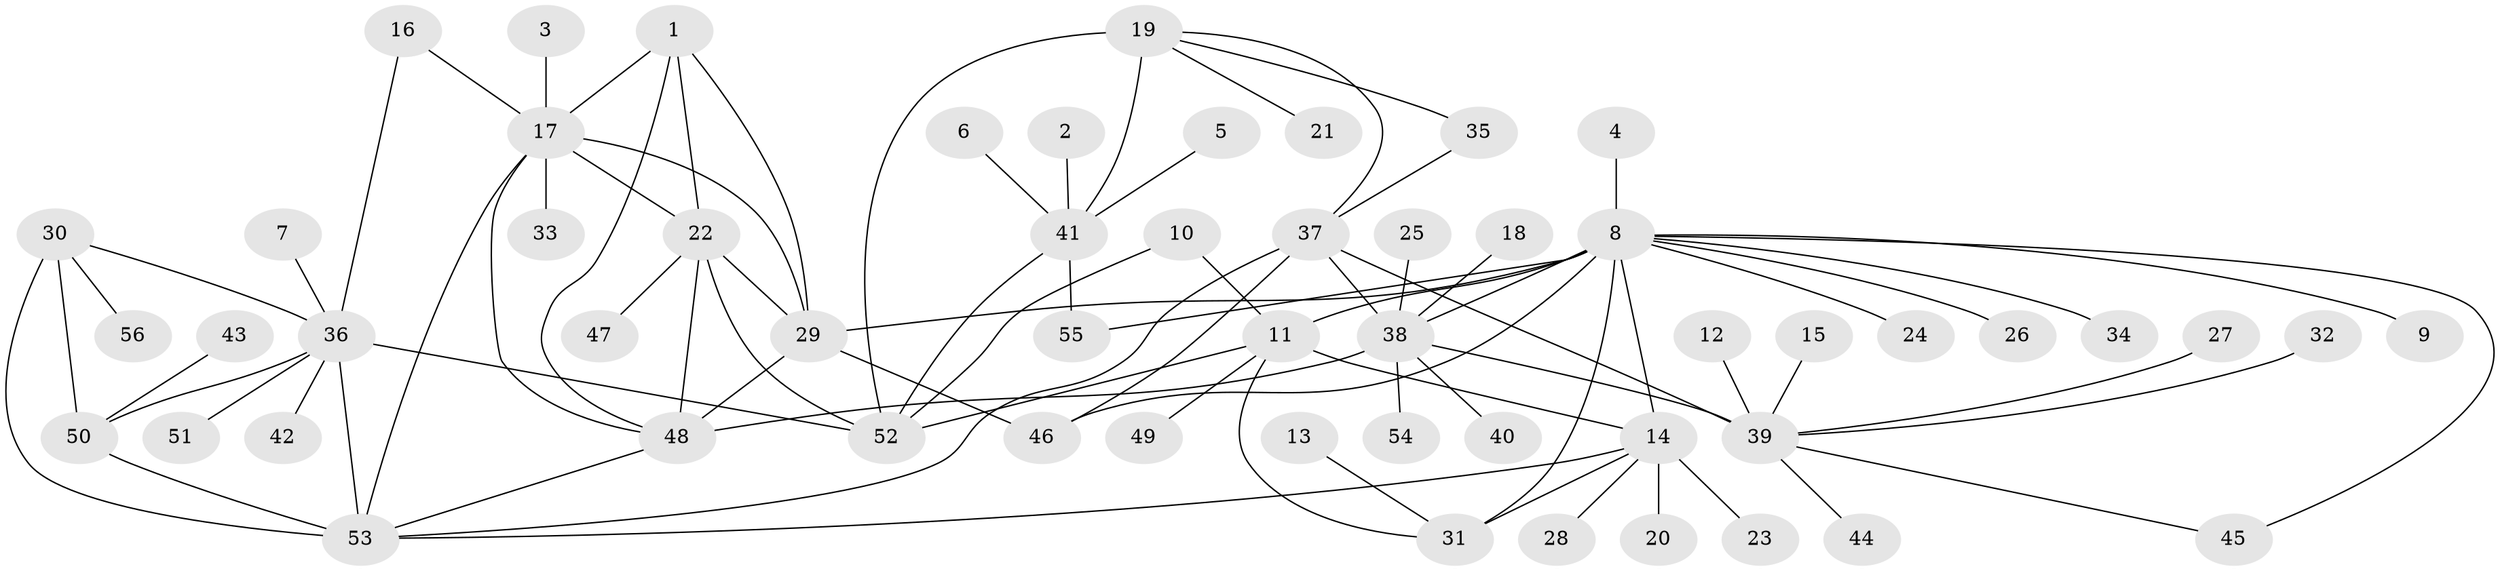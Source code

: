 // original degree distribution, {10: 0.03571428571428571, 11: 0.017857142857142856, 5: 0.026785714285714284, 6: 0.05357142857142857, 9: 0.017857142857142856, 7: 0.026785714285714284, 8: 0.03571428571428571, 17: 0.008928571428571428, 2: 0.14285714285714285, 1: 0.5892857142857143, 3: 0.044642857142857144}
// Generated by graph-tools (version 1.1) at 2025/02/03/09/25 03:02:51]
// undirected, 56 vertices, 83 edges
graph export_dot {
graph [start="1"]
  node [color=gray90,style=filled];
  1;
  2;
  3;
  4;
  5;
  6;
  7;
  8;
  9;
  10;
  11;
  12;
  13;
  14;
  15;
  16;
  17;
  18;
  19;
  20;
  21;
  22;
  23;
  24;
  25;
  26;
  27;
  28;
  29;
  30;
  31;
  32;
  33;
  34;
  35;
  36;
  37;
  38;
  39;
  40;
  41;
  42;
  43;
  44;
  45;
  46;
  47;
  48;
  49;
  50;
  51;
  52;
  53;
  54;
  55;
  56;
  1 -- 17 [weight=1.0];
  1 -- 22 [weight=1.0];
  1 -- 29 [weight=1.0];
  1 -- 48 [weight=1.0];
  2 -- 41 [weight=1.0];
  3 -- 17 [weight=1.0];
  4 -- 8 [weight=1.0];
  5 -- 41 [weight=1.0];
  6 -- 41 [weight=1.0];
  7 -- 36 [weight=1.0];
  8 -- 9 [weight=1.0];
  8 -- 11 [weight=1.0];
  8 -- 14 [weight=1.0];
  8 -- 24 [weight=1.0];
  8 -- 26 [weight=1.0];
  8 -- 29 [weight=1.0];
  8 -- 31 [weight=2.0];
  8 -- 34 [weight=1.0];
  8 -- 38 [weight=1.0];
  8 -- 45 [weight=1.0];
  8 -- 46 [weight=1.0];
  8 -- 55 [weight=2.0];
  10 -- 11 [weight=1.0];
  10 -- 52 [weight=1.0];
  11 -- 14 [weight=1.0];
  11 -- 31 [weight=2.0];
  11 -- 49 [weight=1.0];
  11 -- 52 [weight=1.0];
  12 -- 39 [weight=1.0];
  13 -- 31 [weight=1.0];
  14 -- 20 [weight=1.0];
  14 -- 23 [weight=1.0];
  14 -- 28 [weight=1.0];
  14 -- 31 [weight=2.0];
  14 -- 53 [weight=1.0];
  15 -- 39 [weight=1.0];
  16 -- 17 [weight=1.0];
  16 -- 36 [weight=1.0];
  17 -- 22 [weight=1.0];
  17 -- 29 [weight=1.0];
  17 -- 33 [weight=1.0];
  17 -- 48 [weight=1.0];
  17 -- 53 [weight=1.0];
  18 -- 38 [weight=1.0];
  19 -- 21 [weight=1.0];
  19 -- 35 [weight=1.0];
  19 -- 37 [weight=1.0];
  19 -- 41 [weight=2.0];
  19 -- 52 [weight=4.0];
  22 -- 29 [weight=1.0];
  22 -- 47 [weight=1.0];
  22 -- 48 [weight=1.0];
  22 -- 52 [weight=1.0];
  25 -- 38 [weight=1.0];
  27 -- 39 [weight=1.0];
  29 -- 46 [weight=1.0];
  29 -- 48 [weight=1.0];
  30 -- 36 [weight=1.0];
  30 -- 50 [weight=1.0];
  30 -- 53 [weight=2.0];
  30 -- 56 [weight=1.0];
  32 -- 39 [weight=1.0];
  35 -- 37 [weight=1.0];
  36 -- 42 [weight=1.0];
  36 -- 50 [weight=1.0];
  36 -- 51 [weight=1.0];
  36 -- 52 [weight=1.0];
  36 -- 53 [weight=2.0];
  37 -- 38 [weight=2.0];
  37 -- 39 [weight=2.0];
  37 -- 46 [weight=1.0];
  37 -- 53 [weight=1.0];
  38 -- 39 [weight=4.0];
  38 -- 40 [weight=1.0];
  38 -- 48 [weight=2.0];
  38 -- 54 [weight=1.0];
  39 -- 44 [weight=1.0];
  39 -- 45 [weight=1.0];
  41 -- 52 [weight=2.0];
  41 -- 55 [weight=1.0];
  43 -- 50 [weight=1.0];
  48 -- 53 [weight=1.0];
  50 -- 53 [weight=2.0];
}
